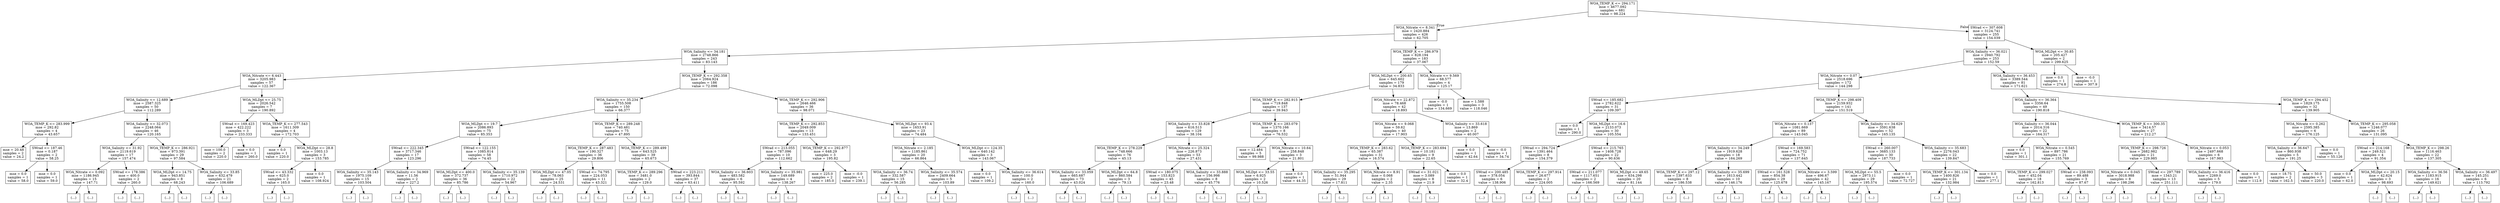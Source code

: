 digraph Tree {
node [shape=box] ;
0 [label="WOA_TEMP_K <= 294.171\nmse = 4677.092\nsamples = 681\nvalue = 98.224"] ;
1 [label="WOA_Nitrate <= 8.341\nmse = 2420.884\nsamples = 426\nvalue = 62.705"] ;
0 -> 1 [labeldistance=2.5, labelangle=45, headlabel="True"] ;
2 [label="WOA_Salinity <= 34.181\nmse = 2748.866\nsamples = 243\nvalue = 83.143"] ;
1 -> 2 ;
3 [label="WOA_Nitrate <= 6.443\nmse = 3205.983\nsamples = 57\nvalue = 122.367"] ;
2 -> 3 ;
4 [label="WOA_Salinity <= 12.689\nmse = 2587.325\nsamples = 50\nvalue = 112.289"] ;
3 -> 4 ;
5 [label="WOA_TEMP_K <= 283.999\nmse = 292.82\nsamples = 4\nvalue = 43.657"] ;
4 -> 5 ;
6 [label="mse = 20.48\nsamples = 2\nvalue = 24.2"] ;
5 -> 6 ;
7 [label="SWrad <= 187.46\nmse = 0.187\nsamples = 2\nvalue = 58.25"] ;
5 -> 7 ;
8 [label="mse = 0.0\nsamples = 1\nvalue = 58.0"] ;
7 -> 8 ;
9 [label="mse = 0.0\nsamples = 1\nvalue = 59.0"] ;
7 -> 9 ;
10 [label="WOA_Salinity <= 32.073\nmse = 2248.064\nsamples = 46\nvalue = 120.165"] ;
4 -> 10 ;
11 [label="WOA_Salinity <= 31.92\nmse = 2119.619\nsamples = 17\nvalue = 157.474"] ;
10 -> 11 ;
12 [label="WOA_Nitrate <= 0.092\nmse = 1186.945\nsamples = 15\nvalue = 147.71"] ;
11 -> 12 ;
13 [label="(...)"] ;
12 -> 13 ;
14 [label="(...)"] ;
12 -> 14 ;
39 [label="SWrad <= 178.386\nmse = 400.0\nsamples = 2\nvalue = 260.0"] ;
11 -> 39 ;
40 [label="(...)"] ;
39 -> 40 ;
41 [label="(...)"] ;
39 -> 41 ;
42 [label="WOA_TEMP_K <= 286.921\nmse = 973.391\nsamples = 29\nvalue = 97.584"] ;
10 -> 42 ;
43 [label="WOA_MLDpt <= 14.75\nmse = 943.851\nsamples = 8\nvalue = 68.243"] ;
42 -> 43 ;
44 [label="(...)"] ;
43 -> 44 ;
49 [label="(...)"] ;
43 -> 49 ;
56 [label="WOA_Salinity <= 33.85\nmse = 632.479\nsamples = 21\nvalue = 106.689"] ;
42 -> 56 ;
57 [label="(...)"] ;
56 -> 57 ;
82 [label="(...)"] ;
56 -> 82 ;
93 [label="WOA_MLDpt <= 25.75\nmse = 2026.542\nsamples = 7\nvalue = 190.892"] ;
3 -> 93 ;
94 [label="SWrad <= 169.423\nmse = 422.222\nsamples = 3\nvalue = 233.333"] ;
93 -> 94 ;
95 [label="mse = 100.0\nsamples = 2\nvalue = 220.0"] ;
94 -> 95 ;
96 [label="mse = 0.0\nsamples = 1\nvalue = 260.0"] ;
94 -> 96 ;
97 [label="WOA_TEMP_K <= 277.543\nmse = 1611.309\nsamples = 4\nvalue = 172.703"] ;
93 -> 97 ;
98 [label="mse = 0.0\nsamples = 1\nvalue = 220.0"] ;
97 -> 98 ;
99 [label="WOA_MLDpt <= 28.8\nmse = 1003.13\nsamples = 3\nvalue = 153.785"] ;
97 -> 99 ;
100 [label="SWrad <= 43.332\nmse = 625.0\nsamples = 2\nvalue = 165.0"] ;
99 -> 100 ;
101 [label="(...)"] ;
100 -> 101 ;
102 [label="(...)"] ;
100 -> 102 ;
103 [label="mse = 0.0\nsamples = 1\nvalue = 108.924"] ;
99 -> 103 ;
104 [label="WOA_TEMP_K <= 292.358\nmse = 2064.924\nsamples = 186\nvalue = 72.098"] ;
2 -> 104 ;
105 [label="WOA_Salinity <= 35.234\nmse = 1755.508\nsamples = 150\nvalue = 66.377"] ;
104 -> 105 ;
106 [label="WOA_MLDpt <= 19.7\nmse = 2086.893\nsamples = 75\nvalue = 85.353"] ;
105 -> 106 ;
107 [label="SWrad <= 222.345\nmse = 3717.346\nsamples = 17\nvalue = 123.296"] ;
106 -> 107 ;
108 [label="WOA_Salinity <= 35.143\nmse = 1975.109\nsamples = 15\nvalue = 103.504"] ;
107 -> 108 ;
109 [label="(...)"] ;
108 -> 109 ;
132 [label="(...)"] ;
108 -> 132 ;
133 [label="WOA_Salinity <= 34.969\nmse = 11.56\nsamples = 2\nvalue = 227.2"] ;
107 -> 133 ;
134 [label="(...)"] ;
133 -> 134 ;
135 [label="(...)"] ;
133 -> 135 ;
136 [label="SWrad <= 122.155\nmse = 1085.814\nsamples = 58\nvalue = 74.45"] ;
106 -> 136 ;
137 [label="WOA_MLDpt <= 400.0\nmse = 372.737\nsamples = 36\nvalue = 85.786"] ;
136 -> 137 ;
138 [label="(...)"] ;
137 -> 138 ;
181 [label="(...)"] ;
137 -> 181 ;
184 [label="WOA_Salinity <= 35.139\nmse = 1710.972\nsamples = 22\nvalue = 54.967"] ;
136 -> 184 ;
185 [label="(...)"] ;
184 -> 185 ;
226 [label="(...)"] ;
184 -> 226 ;
227 [label="WOA_TEMP_K <= 289.248\nmse = 740.481\nsamples = 75\nvalue = 47.895"] ;
105 -> 227 ;
228 [label="WOA_TEMP_K <= 287.483\nmse = 190.327\nsamples = 36\nvalue = 29.806"] ;
227 -> 228 ;
229 [label="WOA_MLDpt <= 47.05\nmse = 78.063\nsamples = 25\nvalue = 24.531"] ;
228 -> 229 ;
230 [label="(...)"] ;
229 -> 230 ;
243 [label="(...)"] ;
229 -> 243 ;
258 [label="SWrad <= 74.795\nmse = 224.053\nsamples = 11\nvalue = 43.321"] ;
228 -> 258 ;
259 [label="(...)"] ;
258 -> 259 ;
276 [label="(...)"] ;
258 -> 276 ;
279 [label="WOA_TEMP_K <= 289.499\nmse = 643.525\nsamples = 39\nvalue = 65.673"] ;
227 -> 279 ;
280 [label="WOA_TEMP_K <= 289.296\nmse = 3481.0\nsamples = 2\nvalue = 129.0"] ;
279 -> 280 ;
281 [label="(...)"] ;
280 -> 281 ;
282 [label="(...)"] ;
280 -> 282 ;
283 [label="SWrad <= 223.211\nmse = 393.844\nsamples = 37\nvalue = 63.411"] ;
279 -> 283 ;
284 [label="(...)"] ;
283 -> 284 ;
309 [label="(...)"] ;
283 -> 309 ;
336 [label="WOA_TEMP_K <= 292.906\nmse = 2646.466\nsamples = 36\nvalue = 98.071"] ;
104 -> 336 ;
337 [label="WOA_TEMP_K <= 292.853\nmse = 2049.009\nsamples = 13\nvalue = 133.451"] ;
336 -> 337 ;
338 [label="SWrad <= 213.055\nmse = 787.096\nsamples = 10\nvalue = 112.662"] ;
337 -> 338 ;
339 [label="WOA_Salinity <= 36.603\nmse = 483.582\nsamples = 6\nvalue = 95.592"] ;
338 -> 339 ;
340 [label="(...)"] ;
339 -> 340 ;
343 [label="(...)"] ;
339 -> 343 ;
348 [label="WOA_Salinity <= 35.981\nmse = 149.689\nsamples = 4\nvalue = 138.267"] ;
338 -> 348 ;
349 [label="(...)"] ;
348 -> 349 ;
350 [label="(...)"] ;
348 -> 350 ;
353 [label="WOA_TEMP_K <= 292.877\nmse = 648.29\nsamples = 3\nvalue = 195.82"] ;
337 -> 353 ;
354 [label="mse = 225.0\nsamples = 2\nvalue = 185.0"] ;
353 -> 354 ;
355 [label="mse = -0.0\nsamples = 1\nvalue = 239.1"] ;
353 -> 355 ;
356 [label="WOA_MLDpt <= 93.4\nmse = 1653.91\nsamples = 23\nvalue = 74.484"] ;
336 -> 356 ;
357 [label="WOA_Nitrate <= 2.185\nmse = 1185.861\nsamples = 20\nvalue = 66.864"] ;
356 -> 357 ;
358 [label="WOA_Salinity <= 36.74\nmse = 332.587\nsamples = 15\nvalue = 56.285"] ;
357 -> 358 ;
359 [label="(...)"] ;
358 -> 359 ;
376 [label="(...)"] ;
358 -> 376 ;
383 [label="WOA_Salinity <= 35.574\nmse = 2409.664\nsamples = 5\nvalue = 103.89"] ;
357 -> 383 ;
384 [label="(...)"] ;
383 -> 384 ;
387 [label="(...)"] ;
383 -> 387 ;
388 [label="WOA_MLDpt <= 124.35\nmse = 640.142\nsamples = 3\nvalue = 143.067"] ;
356 -> 388 ;
389 [label="mse = 0.0\nsamples = 1\nvalue = 109.2"] ;
388 -> 389 ;
390 [label="WOA_Salinity <= 36.614\nmse = 100.0\nsamples = 2\nvalue = 160.0"] ;
388 -> 390 ;
391 [label="(...)"] ;
390 -> 391 ;
392 [label="(...)"] ;
390 -> 392 ;
393 [label="WOA_TEMP_K <= 286.979\nmse = 828.194\nsamples = 183\nvalue = 37.067"] ;
1 -> 393 ;
394 [label="WOA_MLDpt <= 200.65\nmse = 645.602\nsamples = 179\nvalue = 34.833"] ;
393 -> 394 ;
395 [label="WOA_TEMP_K <= 282.915\nmse = 719.848\nsamples = 137\nvalue = 39.943"] ;
394 -> 395 ;
396 [label="WOA_Salinity <= 33.828\nmse = 616.513\nsamples = 129\nvalue = 38.104"] ;
395 -> 396 ;
397 [label="WOA_TEMP_K <= 278.229\nmse = 748.666\nsamples = 76\nvalue = 45.13"] ;
396 -> 397 ;
398 [label="WOA_Salinity <= 33.059\nmse = 665.687\nsamples = 73\nvalue = 43.024"] ;
397 -> 398 ;
399 [label="(...)"] ;
398 -> 399 ;
406 [label="(...)"] ;
398 -> 406 ;
479 [label="WOA_MLDpt <= 64.8\nmse = 860.584\nsamples = 3\nvalue = 79.13"] ;
397 -> 479 ;
480 [label="(...)"] ;
479 -> 480 ;
481 [label="(...)"] ;
479 -> 481 ;
484 [label="WOA_Nitrate <= 25.324\nmse = 226.873\nsamples = 53\nvalue = 27.431"] ;
396 -> 484 ;
485 [label="SWrad <= 180.075\nmse = 153.823\nsamples = 45\nvalue = 23.48"] ;
484 -> 485 ;
486 [label="(...)"] ;
485 -> 486 ;
513 [label="(...)"] ;
485 -> 513 ;
570 [label="WOA_Salinity <= 33.888\nmse = 156.998\nsamples = 8\nvalue = 45.776"] ;
484 -> 570 ;
571 [label="(...)"] ;
570 -> 571 ;
578 [label="(...)"] ;
570 -> 578 ;
585 [label="WOA_TEMP_K <= 283.079\nmse = 1370.166\nsamples = 8\nvalue = 76.532"] ;
395 -> 585 ;
586 [label="mse = 12.484\nsamples = 5\nvalue = 99.988"] ;
585 -> 586 ;
587 [label="WOA_Nitrate <= 10.64\nmse = 258.848\nsamples = 3\nvalue = 21.801"] ;
585 -> 587 ;
588 [label="WOA_MLDpt <= 33.55\nmse = 6.925\nsamples = 2\nvalue = 10.526"] ;
587 -> 588 ;
589 [label="(...)"] ;
588 -> 589 ;
590 [label="(...)"] ;
588 -> 590 ;
591 [label="mse = 0.0\nsamples = 1\nvalue = 44.35"] ;
587 -> 591 ;
592 [label="WOA_Nitrate <= 22.872\nmse = 78.468\nsamples = 42\nvalue = 18.893"] ;
394 -> 592 ;
593 [label="WOA_Nitrate <= 9.068\nmse = 59.62\nsamples = 40\nvalue = 17.903"] ;
592 -> 593 ;
594 [label="WOA_TEMP_K <= 283.62\nmse = 65.387\nsamples = 31\nvalue = 16.574"] ;
593 -> 594 ;
595 [label="WOA_Salinity <= 35.295\nmse = 51.944\nsamples = 29\nvalue = 17.811"] ;
594 -> 595 ;
596 [label="(...)"] ;
595 -> 596 ;
599 [label="(...)"] ;
595 -> 599 ;
608 [label="WOA_Nitrate <= 8.91\nmse = 0.068\nsamples = 2\nvalue = 2.35"] ;
594 -> 608 ;
609 [label="(...)"] ;
608 -> 609 ;
610 [label="(...)"] ;
608 -> 610 ;
611 [label="WOA_TEMP_K <= 283.694\nmse = 10.181\nsamples = 9\nvalue = 22.65"] ;
593 -> 611 ;
612 [label="SWrad <= 31.021\nmse = 3.089\nsamples = 8\nvalue = 21.9"] ;
611 -> 612 ;
613 [label="(...)"] ;
612 -> 613 ;
618 [label="(...)"] ;
612 -> 618 ;
621 [label="mse = 0.0\nsamples = 1\nvalue = 32.4"] ;
611 -> 621 ;
622 [label="WOA_Salinity <= 33.618\nmse = 13.869\nsamples = 2\nvalue = 40.007"] ;
592 -> 622 ;
623 [label="mse = 0.0\nsamples = 1\nvalue = 42.64"] ;
622 -> 623 ;
624 [label="mse = -0.0\nsamples = 1\nvalue = 34.74"] ;
622 -> 624 ;
625 [label="WOA_Nitrate <= 9.569\nmse = 68.577\nsamples = 4\nvalue = 125.17"] ;
393 -> 625 ;
626 [label="mse = -0.0\nsamples = 1\nvalue = 134.669"] ;
625 -> 626 ;
627 [label="mse = 1.588\nsamples = 3\nvalue = 118.046"] ;
625 -> 627 ;
628 [label="SWrad <= 307.608\nmse = 3124.741\nsamples = 255\nvalue = 154.039"] ;
0 -> 628 [labeldistance=2.5, labelangle=-45, headlabel="False"] ;
629 [label="WOA_Salinity <= 36.021\nmse = 2940.792\nsamples = 253\nvalue = 152.59"] ;
628 -> 629 ;
630 [label="WOA_Nitrate <= 0.07\nmse = 2518.696\nsamples = 172\nvalue = 144.298"] ;
629 -> 630 ;
631 [label="SWrad <= 185.682\nmse = 2782.622\nsamples = 31\nvalue = 109.397"] ;
630 -> 631 ;
632 [label="mse = 0.0\nsamples = 1\nvalue = 290.0"] ;
631 -> 632 ;
633 [label="WOA_MLDpt <= 16.6\nmse = 2133.073\nsamples = 30\nvalue = 105.554"] ;
631 -> 633 ;
634 [label="SWrad <= 294.724\nmse = 1391.464\nsamples = 8\nvalue = 154.379"] ;
633 -> 634 ;
635 [label="SWrad <= 200.485\nmse = 378.054\nsamples = 6\nvalue = 138.906"] ;
634 -> 635 ;
636 [label="(...)"] ;
635 -> 636 ;
637 [label="(...)"] ;
635 -> 637 ;
646 [label="WOA_TEMP_K <= 297.914\nmse = 26.677\nsamples = 2\nvalue = 224.005"] ;
634 -> 646 ;
647 [label="(...)"] ;
646 -> 647 ;
648 [label="(...)"] ;
646 -> 648 ;
649 [label="SWrad <= 215.765\nmse = 1408.728\nsamples = 22\nvalue = 90.636"] ;
633 -> 649 ;
650 [label="SWrad <= 211.077\nmse = 1117.651\nsamples = 2\nvalue = 166.569"] ;
649 -> 650 ;
651 [label="(...)"] ;
650 -> 651 ;
652 [label="(...)"] ;
650 -> 652 ;
653 [label="WOA_MLDpt <= 49.65\nmse = 634.298\nsamples = 20\nvalue = 81.144"] ;
649 -> 653 ;
654 [label="(...)"] ;
653 -> 654 ;
681 [label="(...)"] ;
653 -> 681 ;
690 [label="WOA_TEMP_K <= 298.409\nmse = 2159.932\nsamples = 141\nvalue = 151.519"] ;
630 -> 690 ;
691 [label="WOA_Nitrate <= 0.137\nmse = 1081.669\nsamples = 89\nvalue = 143.045"] ;
690 -> 691 ;
692 [label="WOA_Salinity <= 34.249\nmse = 1919.628\nsamples = 18\nvalue = 164.269"] ;
691 -> 692 ;
693 [label="WOA_TEMP_K <= 297.12\nmse = 1397.633\nsamples = 8\nvalue = 186.538"] ;
692 -> 693 ;
694 [label="(...)"] ;
693 -> 694 ;
697 [label="(...)"] ;
693 -> 697 ;
700 [label="WOA_Salinity <= 35.699\nmse = 1613.442\nsamples = 10\nvalue = 146.176"] ;
692 -> 700 ;
701 [label="(...)"] ;
700 -> 701 ;
716 [label="(...)"] ;
700 -> 716 ;
717 [label="SWrad <= 169.583\nmse = 724.752\nsamples = 71\nvalue = 137.645"] ;
691 -> 717 ;
718 [label="SWrad <= 161.528\nmse = 854.38\nsamples = 29\nvalue = 125.678"] ;
717 -> 718 ;
719 [label="(...)"] ;
718 -> 719 ;
758 [label="(...)"] ;
718 -> 758 ;
767 [label="WOA_Nitrate <= 3.599\nmse = 496.67\nsamples = 42\nvalue = 145.167"] ;
717 -> 767 ;
768 [label="(...)"] ;
767 -> 768 ;
827 [label="(...)"] ;
767 -> 827 ;
828 [label="WOA_Salinity <= 34.629\nmse = 3591.638\nsamples = 52\nvalue = 165.135"] ;
690 -> 828 ;
829 [label="SWrad <= 260.007\nmse = 3685.133\nsamples = 30\nvalue = 187.733"] ;
828 -> 829 ;
830 [label="WOA_MLDpt <= 55.5\nmse = 2973.11\nsamples = 29\nvalue = 195.574"] ;
829 -> 830 ;
831 [label="(...)"] ;
830 -> 831 ;
868 [label="(...)"] ;
830 -> 868 ;
873 [label="mse = 0.0\nsamples = 1\nvalue = 72.727"] ;
829 -> 873 ;
874 [label="WOA_Salinity <= 35.683\nmse = 2276.043\nsamples = 22\nvalue = 139.847"] ;
828 -> 874 ;
875 [label="WOA_TEMP_K <= 301.134\nmse = 1400.826\nsamples = 21\nvalue = 132.984"] ;
874 -> 875 ;
876 [label="(...)"] ;
875 -> 876 ;
901 [label="(...)"] ;
875 -> 901 ;
912 [label="mse = 0.0\nsamples = 1\nvalue = 277.1"] ;
874 -> 912 ;
913 [label="WOA_Salinity <= 36.453\nmse = 3389.544\nsamples = 81\nvalue = 171.621"] ;
629 -> 913 ;
914 [label="WOA_Salinity <= 36.364\nmse = 3356.64\nsamples = 49\nvalue = 190.818"] ;
913 -> 914 ;
915 [label="WOA_Salinity <= 36.044\nmse = 2014.316\nsamples = 22\nvalue = 164.317"] ;
914 -> 915 ;
916 [label="mse = 0.0\nsamples = 1\nvalue = 301.1"] ;
915 -> 916 ;
917 [label="WOA_Nitrate <= 0.545\nmse = 897.786\nsamples = 21\nvalue = 155.769"] ;
915 -> 917 ;
918 [label="WOA_TEMP_K <= 299.027\nmse = 452.04\nsamples = 18\nvalue = 162.813"] ;
917 -> 918 ;
919 [label="(...)"] ;
918 -> 919 ;
936 [label="(...)"] ;
918 -> 936 ;
939 [label="SWrad <= 238.093\nmse = 89.488\nsamples = 3\nvalue = 87.67"] ;
917 -> 939 ;
940 [label="(...)"] ;
939 -> 940 ;
943 [label="(...)"] ;
939 -> 943 ;
944 [label="WOA_TEMP_K <= 300.35\nmse = 3414.57\nsamples = 27\nvalue = 212.27"] ;
914 -> 944 ;
945 [label="WOA_TEMP_K <= 298.726\nmse = 2682.982\nsamples = 21\nvalue = 229.985"] ;
944 -> 945 ;
946 [label="WOA_Nitrate <= 0.045\nmse = 3018.988\nsamples = 8\nvalue = 198.296"] ;
945 -> 946 ;
947 [label="(...)"] ;
946 -> 947 ;
948 [label="(...)"] ;
946 -> 948 ;
951 [label="SWrad <= 297.789\nmse = 1343.21\nsamples = 13\nvalue = 251.111"] ;
945 -> 951 ;
952 [label="(...)"] ;
951 -> 952 ;
961 [label="(...)"] ;
951 -> 961 ;
962 [label="WOA_Nitrate <= 0.053\nmse = 2497.668\nsamples = 6\nvalue = 167.983"] ;
944 -> 962 ;
963 [label="WOA_Salinity <= 36.416\nmse = 2269.0\nsamples = 5\nvalue = 179.0"] ;
962 -> 963 ;
964 [label="(...)"] ;
963 -> 964 ;
965 [label="(...)"] ;
963 -> 965 ;
966 [label="mse = 0.0\nsamples = 1\nvalue = 112.9"] ;
962 -> 966 ;
967 [label="WOA_TEMP_K <= 294.452\nmse = 1829.175\nsamples = 32\nvalue = 139.905"] ;
913 -> 967 ;
968 [label="WOA_Nitrate <= 0.262\nmse = 2595.385\nsamples = 6\nvalue = 176.125"] ;
967 -> 968 ;
969 [label="WOA_Salinity <= 36.647\nmse = 860.938\nsamples = 5\nvalue = 191.25"] ;
968 -> 969 ;
970 [label="mse = 18.75\nsamples = 2\nvalue = 162.5"] ;
969 -> 970 ;
971 [label="mse = 50.0\nsamples = 3\nvalue = 220.0"] ;
969 -> 971 ;
972 [label="mse = 0.0\nsamples = 1\nvalue = 55.126"] ;
968 -> 972 ;
973 [label="WOA_TEMP_K <= 295.058\nmse = 1246.077\nsamples = 26\nvalue = 131.095"] ;
967 -> 973 ;
974 [label="SWrad <= 214.168\nmse = 249.521\nsamples = 4\nvalue = 91.354"] ;
973 -> 974 ;
975 [label="mse = 0.0\nsamples = 1\nvalue = 62.0"] ;
974 -> 975 ;
976 [label="WOA_MLDpt <= 20.15\nmse = 42.624\nsamples = 3\nvalue = 98.693"] ;
974 -> 976 ;
977 [label="(...)"] ;
976 -> 977 ;
978 [label="(...)"] ;
976 -> 978 ;
981 [label="WOA_TEMP_K <= 298.26\nmse = 1116.463\nsamples = 22\nvalue = 137.305"] ;
973 -> 981 ;
982 [label="WOA_Salinity <= 36.56\nmse = 1183.915\nsamples = 16\nvalue = 149.621"] ;
981 -> 982 ;
983 [label="(...)"] ;
982 -> 983 ;
994 [label="(...)"] ;
982 -> 994 ;
1007 [label="WOA_Salinity <= 36.497\nmse = 145.251\nsamples = 6\nvalue = 113.792"] ;
981 -> 1007 ;
1008 [label="(...)"] ;
1007 -> 1008 ;
1009 [label="(...)"] ;
1007 -> 1009 ;
1016 [label="WOA_MLDpt <= 30.85\nmse = 205.427\nsamples = 2\nvalue = 299.625"] ;
628 -> 1016 ;
1017 [label="mse = 0.0\nsamples = 1\nvalue = 274.8"] ;
1016 -> 1017 ;
1018 [label="mse = -0.0\nsamples = 1\nvalue = 307.9"] ;
1016 -> 1018 ;
}
